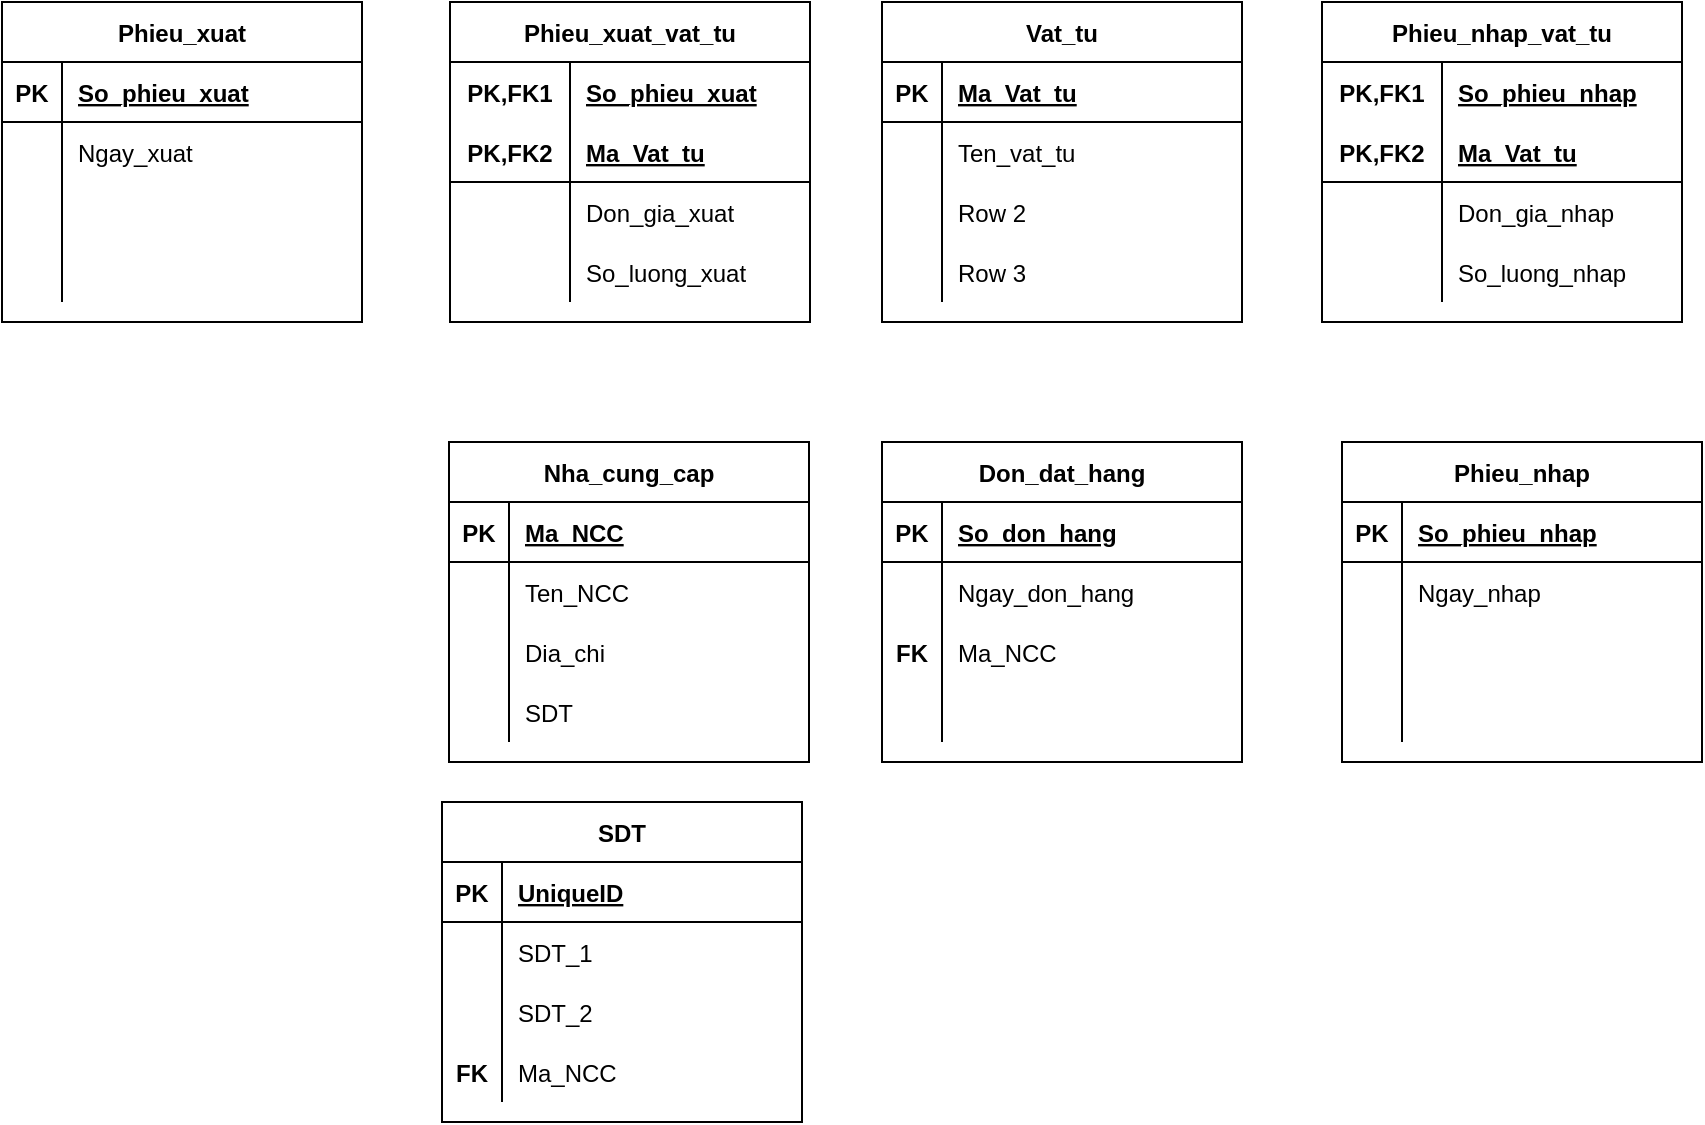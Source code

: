<mxfile version="16.1.2" type="device"><diagram id="RieNjvaO423he8flvC0_" name="Page-1"><mxGraphModel dx="1117" dy="576" grid="1" gridSize="10" guides="1" tooltips="1" connect="1" arrows="1" fold="1" page="1" pageScale="1" pageWidth="827" pageHeight="1169" math="0" shadow="0"><root><mxCell id="0"/><mxCell id="1" parent="0"/><mxCell id="wK7-yJkwItoTXbp2dzy_-4" value="Phieu_xuat" style="shape=table;startSize=30;container=1;collapsible=1;childLayout=tableLayout;fixedRows=1;rowLines=0;fontStyle=1;align=center;resizeLast=1;" vertex="1" parent="1"><mxGeometry x="10" y="30" width="180" height="160" as="geometry"/></mxCell><mxCell id="wK7-yJkwItoTXbp2dzy_-5" value="" style="shape=partialRectangle;collapsible=0;dropTarget=0;pointerEvents=0;fillColor=none;top=0;left=0;bottom=1;right=0;points=[[0,0.5],[1,0.5]];portConstraint=eastwest;" vertex="1" parent="wK7-yJkwItoTXbp2dzy_-4"><mxGeometry y="30" width="180" height="30" as="geometry"/></mxCell><mxCell id="wK7-yJkwItoTXbp2dzy_-6" value="PK" style="shape=partialRectangle;connectable=0;fillColor=none;top=0;left=0;bottom=0;right=0;fontStyle=1;overflow=hidden;" vertex="1" parent="wK7-yJkwItoTXbp2dzy_-5"><mxGeometry width="30" height="30" as="geometry"><mxRectangle width="30" height="30" as="alternateBounds"/></mxGeometry></mxCell><mxCell id="wK7-yJkwItoTXbp2dzy_-7" value="So_phieu_xuat" style="shape=partialRectangle;connectable=0;fillColor=none;top=0;left=0;bottom=0;right=0;align=left;spacingLeft=6;fontStyle=5;overflow=hidden;" vertex="1" parent="wK7-yJkwItoTXbp2dzy_-5"><mxGeometry x="30" width="150" height="30" as="geometry"><mxRectangle width="150" height="30" as="alternateBounds"/></mxGeometry></mxCell><mxCell id="wK7-yJkwItoTXbp2dzy_-8" value="" style="shape=partialRectangle;collapsible=0;dropTarget=0;pointerEvents=0;fillColor=none;top=0;left=0;bottom=0;right=0;points=[[0,0.5],[1,0.5]];portConstraint=eastwest;" vertex="1" parent="wK7-yJkwItoTXbp2dzy_-4"><mxGeometry y="60" width="180" height="30" as="geometry"/></mxCell><mxCell id="wK7-yJkwItoTXbp2dzy_-9" value="" style="shape=partialRectangle;connectable=0;fillColor=none;top=0;left=0;bottom=0;right=0;editable=1;overflow=hidden;" vertex="1" parent="wK7-yJkwItoTXbp2dzy_-8"><mxGeometry width="30" height="30" as="geometry"><mxRectangle width="30" height="30" as="alternateBounds"/></mxGeometry></mxCell><mxCell id="wK7-yJkwItoTXbp2dzy_-10" value="Ngay_xuat" style="shape=partialRectangle;connectable=0;fillColor=none;top=0;left=0;bottom=0;right=0;align=left;spacingLeft=6;overflow=hidden;" vertex="1" parent="wK7-yJkwItoTXbp2dzy_-8"><mxGeometry x="30" width="150" height="30" as="geometry"><mxRectangle width="150" height="30" as="alternateBounds"/></mxGeometry></mxCell><mxCell id="wK7-yJkwItoTXbp2dzy_-11" value="" style="shape=partialRectangle;collapsible=0;dropTarget=0;pointerEvents=0;fillColor=none;top=0;left=0;bottom=0;right=0;points=[[0,0.5],[1,0.5]];portConstraint=eastwest;" vertex="1" parent="wK7-yJkwItoTXbp2dzy_-4"><mxGeometry y="90" width="180" height="30" as="geometry"/></mxCell><mxCell id="wK7-yJkwItoTXbp2dzy_-12" value="" style="shape=partialRectangle;connectable=0;fillColor=none;top=0;left=0;bottom=0;right=0;editable=1;overflow=hidden;" vertex="1" parent="wK7-yJkwItoTXbp2dzy_-11"><mxGeometry width="30" height="30" as="geometry"><mxRectangle width="30" height="30" as="alternateBounds"/></mxGeometry></mxCell><mxCell id="wK7-yJkwItoTXbp2dzy_-13" value="" style="shape=partialRectangle;connectable=0;fillColor=none;top=0;left=0;bottom=0;right=0;align=left;spacingLeft=6;overflow=hidden;" vertex="1" parent="wK7-yJkwItoTXbp2dzy_-11"><mxGeometry x="30" width="150" height="30" as="geometry"><mxRectangle width="150" height="30" as="alternateBounds"/></mxGeometry></mxCell><mxCell id="wK7-yJkwItoTXbp2dzy_-14" value="" style="shape=partialRectangle;collapsible=0;dropTarget=0;pointerEvents=0;fillColor=none;top=0;left=0;bottom=0;right=0;points=[[0,0.5],[1,0.5]];portConstraint=eastwest;" vertex="1" parent="wK7-yJkwItoTXbp2dzy_-4"><mxGeometry y="120" width="180" height="30" as="geometry"/></mxCell><mxCell id="wK7-yJkwItoTXbp2dzy_-15" value="" style="shape=partialRectangle;connectable=0;fillColor=none;top=0;left=0;bottom=0;right=0;editable=1;overflow=hidden;" vertex="1" parent="wK7-yJkwItoTXbp2dzy_-14"><mxGeometry width="30" height="30" as="geometry"><mxRectangle width="30" height="30" as="alternateBounds"/></mxGeometry></mxCell><mxCell id="wK7-yJkwItoTXbp2dzy_-16" value="" style="shape=partialRectangle;connectable=0;fillColor=none;top=0;left=0;bottom=0;right=0;align=left;spacingLeft=6;overflow=hidden;" vertex="1" parent="wK7-yJkwItoTXbp2dzy_-14"><mxGeometry x="30" width="150" height="30" as="geometry"><mxRectangle width="150" height="30" as="alternateBounds"/></mxGeometry></mxCell><mxCell id="wK7-yJkwItoTXbp2dzy_-17" value="Vat_tu" style="shape=table;startSize=30;container=1;collapsible=1;childLayout=tableLayout;fixedRows=1;rowLines=0;fontStyle=1;align=center;resizeLast=1;" vertex="1" parent="1"><mxGeometry x="450" y="30" width="180" height="160" as="geometry"/></mxCell><mxCell id="wK7-yJkwItoTXbp2dzy_-18" value="" style="shape=partialRectangle;collapsible=0;dropTarget=0;pointerEvents=0;fillColor=none;top=0;left=0;bottom=1;right=0;points=[[0,0.5],[1,0.5]];portConstraint=eastwest;" vertex="1" parent="wK7-yJkwItoTXbp2dzy_-17"><mxGeometry y="30" width="180" height="30" as="geometry"/></mxCell><mxCell id="wK7-yJkwItoTXbp2dzy_-19" value="PK" style="shape=partialRectangle;connectable=0;fillColor=none;top=0;left=0;bottom=0;right=0;fontStyle=1;overflow=hidden;" vertex="1" parent="wK7-yJkwItoTXbp2dzy_-18"><mxGeometry width="30" height="30" as="geometry"><mxRectangle width="30" height="30" as="alternateBounds"/></mxGeometry></mxCell><mxCell id="wK7-yJkwItoTXbp2dzy_-20" value="Ma_Vat_tu" style="shape=partialRectangle;connectable=0;fillColor=none;top=0;left=0;bottom=0;right=0;align=left;spacingLeft=6;fontStyle=5;overflow=hidden;" vertex="1" parent="wK7-yJkwItoTXbp2dzy_-18"><mxGeometry x="30" width="150" height="30" as="geometry"><mxRectangle width="150" height="30" as="alternateBounds"/></mxGeometry></mxCell><mxCell id="wK7-yJkwItoTXbp2dzy_-21" value="" style="shape=partialRectangle;collapsible=0;dropTarget=0;pointerEvents=0;fillColor=none;top=0;left=0;bottom=0;right=0;points=[[0,0.5],[1,0.5]];portConstraint=eastwest;" vertex="1" parent="wK7-yJkwItoTXbp2dzy_-17"><mxGeometry y="60" width="180" height="30" as="geometry"/></mxCell><mxCell id="wK7-yJkwItoTXbp2dzy_-22" value="" style="shape=partialRectangle;connectable=0;fillColor=none;top=0;left=0;bottom=0;right=0;editable=1;overflow=hidden;" vertex="1" parent="wK7-yJkwItoTXbp2dzy_-21"><mxGeometry width="30" height="30" as="geometry"><mxRectangle width="30" height="30" as="alternateBounds"/></mxGeometry></mxCell><mxCell id="wK7-yJkwItoTXbp2dzy_-23" value="Ten_vat_tu" style="shape=partialRectangle;connectable=0;fillColor=none;top=0;left=0;bottom=0;right=0;align=left;spacingLeft=6;overflow=hidden;" vertex="1" parent="wK7-yJkwItoTXbp2dzy_-21"><mxGeometry x="30" width="150" height="30" as="geometry"><mxRectangle width="150" height="30" as="alternateBounds"/></mxGeometry></mxCell><mxCell id="wK7-yJkwItoTXbp2dzy_-24" value="" style="shape=partialRectangle;collapsible=0;dropTarget=0;pointerEvents=0;fillColor=none;top=0;left=0;bottom=0;right=0;points=[[0,0.5],[1,0.5]];portConstraint=eastwest;" vertex="1" parent="wK7-yJkwItoTXbp2dzy_-17"><mxGeometry y="90" width="180" height="30" as="geometry"/></mxCell><mxCell id="wK7-yJkwItoTXbp2dzy_-25" value="" style="shape=partialRectangle;connectable=0;fillColor=none;top=0;left=0;bottom=0;right=0;editable=1;overflow=hidden;" vertex="1" parent="wK7-yJkwItoTXbp2dzy_-24"><mxGeometry width="30" height="30" as="geometry"><mxRectangle width="30" height="30" as="alternateBounds"/></mxGeometry></mxCell><mxCell id="wK7-yJkwItoTXbp2dzy_-26" value="Row 2" style="shape=partialRectangle;connectable=0;fillColor=none;top=0;left=0;bottom=0;right=0;align=left;spacingLeft=6;overflow=hidden;" vertex="1" parent="wK7-yJkwItoTXbp2dzy_-24"><mxGeometry x="30" width="150" height="30" as="geometry"><mxRectangle width="150" height="30" as="alternateBounds"/></mxGeometry></mxCell><mxCell id="wK7-yJkwItoTXbp2dzy_-27" value="" style="shape=partialRectangle;collapsible=0;dropTarget=0;pointerEvents=0;fillColor=none;top=0;left=0;bottom=0;right=0;points=[[0,0.5],[1,0.5]];portConstraint=eastwest;" vertex="1" parent="wK7-yJkwItoTXbp2dzy_-17"><mxGeometry y="120" width="180" height="30" as="geometry"/></mxCell><mxCell id="wK7-yJkwItoTXbp2dzy_-28" value="" style="shape=partialRectangle;connectable=0;fillColor=none;top=0;left=0;bottom=0;right=0;editable=1;overflow=hidden;" vertex="1" parent="wK7-yJkwItoTXbp2dzy_-27"><mxGeometry width="30" height="30" as="geometry"><mxRectangle width="30" height="30" as="alternateBounds"/></mxGeometry></mxCell><mxCell id="wK7-yJkwItoTXbp2dzy_-29" value="Row 3" style="shape=partialRectangle;connectable=0;fillColor=none;top=0;left=0;bottom=0;right=0;align=left;spacingLeft=6;overflow=hidden;" vertex="1" parent="wK7-yJkwItoTXbp2dzy_-27"><mxGeometry x="30" width="150" height="30" as="geometry"><mxRectangle width="150" height="30" as="alternateBounds"/></mxGeometry></mxCell><mxCell id="wK7-yJkwItoTXbp2dzy_-30" value="Phieu_nhap" style="shape=table;startSize=30;container=1;collapsible=1;childLayout=tableLayout;fixedRows=1;rowLines=0;fontStyle=1;align=center;resizeLast=1;" vertex="1" parent="1"><mxGeometry x="680" y="250" width="180" height="160" as="geometry"/></mxCell><mxCell id="wK7-yJkwItoTXbp2dzy_-31" value="" style="shape=partialRectangle;collapsible=0;dropTarget=0;pointerEvents=0;fillColor=none;top=0;left=0;bottom=1;right=0;points=[[0,0.5],[1,0.5]];portConstraint=eastwest;" vertex="1" parent="wK7-yJkwItoTXbp2dzy_-30"><mxGeometry y="30" width="180" height="30" as="geometry"/></mxCell><mxCell id="wK7-yJkwItoTXbp2dzy_-32" value="PK" style="shape=partialRectangle;connectable=0;fillColor=none;top=0;left=0;bottom=0;right=0;fontStyle=1;overflow=hidden;" vertex="1" parent="wK7-yJkwItoTXbp2dzy_-31"><mxGeometry width="30" height="30" as="geometry"><mxRectangle width="30" height="30" as="alternateBounds"/></mxGeometry></mxCell><mxCell id="wK7-yJkwItoTXbp2dzy_-33" value="So_phieu_nhap" style="shape=partialRectangle;connectable=0;fillColor=none;top=0;left=0;bottom=0;right=0;align=left;spacingLeft=6;fontStyle=5;overflow=hidden;" vertex="1" parent="wK7-yJkwItoTXbp2dzy_-31"><mxGeometry x="30" width="150" height="30" as="geometry"><mxRectangle width="150" height="30" as="alternateBounds"/></mxGeometry></mxCell><mxCell id="wK7-yJkwItoTXbp2dzy_-34" value="" style="shape=partialRectangle;collapsible=0;dropTarget=0;pointerEvents=0;fillColor=none;top=0;left=0;bottom=0;right=0;points=[[0,0.5],[1,0.5]];portConstraint=eastwest;" vertex="1" parent="wK7-yJkwItoTXbp2dzy_-30"><mxGeometry y="60" width="180" height="30" as="geometry"/></mxCell><mxCell id="wK7-yJkwItoTXbp2dzy_-35" value="" style="shape=partialRectangle;connectable=0;fillColor=none;top=0;left=0;bottom=0;right=0;editable=1;overflow=hidden;" vertex="1" parent="wK7-yJkwItoTXbp2dzy_-34"><mxGeometry width="30" height="30" as="geometry"><mxRectangle width="30" height="30" as="alternateBounds"/></mxGeometry></mxCell><mxCell id="wK7-yJkwItoTXbp2dzy_-36" value="Ngay_nhap" style="shape=partialRectangle;connectable=0;fillColor=none;top=0;left=0;bottom=0;right=0;align=left;spacingLeft=6;overflow=hidden;" vertex="1" parent="wK7-yJkwItoTXbp2dzy_-34"><mxGeometry x="30" width="150" height="30" as="geometry"><mxRectangle width="150" height="30" as="alternateBounds"/></mxGeometry></mxCell><mxCell id="wK7-yJkwItoTXbp2dzy_-37" value="" style="shape=partialRectangle;collapsible=0;dropTarget=0;pointerEvents=0;fillColor=none;top=0;left=0;bottom=0;right=0;points=[[0,0.5],[1,0.5]];portConstraint=eastwest;" vertex="1" parent="wK7-yJkwItoTXbp2dzy_-30"><mxGeometry y="90" width="180" height="30" as="geometry"/></mxCell><mxCell id="wK7-yJkwItoTXbp2dzy_-38" value="" style="shape=partialRectangle;connectable=0;fillColor=none;top=0;left=0;bottom=0;right=0;editable=1;overflow=hidden;" vertex="1" parent="wK7-yJkwItoTXbp2dzy_-37"><mxGeometry width="30" height="30" as="geometry"><mxRectangle width="30" height="30" as="alternateBounds"/></mxGeometry></mxCell><mxCell id="wK7-yJkwItoTXbp2dzy_-39" value="" style="shape=partialRectangle;connectable=0;fillColor=none;top=0;left=0;bottom=0;right=0;align=left;spacingLeft=6;overflow=hidden;" vertex="1" parent="wK7-yJkwItoTXbp2dzy_-37"><mxGeometry x="30" width="150" height="30" as="geometry"><mxRectangle width="150" height="30" as="alternateBounds"/></mxGeometry></mxCell><mxCell id="wK7-yJkwItoTXbp2dzy_-40" value="" style="shape=partialRectangle;collapsible=0;dropTarget=0;pointerEvents=0;fillColor=none;top=0;left=0;bottom=0;right=0;points=[[0,0.5],[1,0.5]];portConstraint=eastwest;" vertex="1" parent="wK7-yJkwItoTXbp2dzy_-30"><mxGeometry y="120" width="180" height="30" as="geometry"/></mxCell><mxCell id="wK7-yJkwItoTXbp2dzy_-41" value="" style="shape=partialRectangle;connectable=0;fillColor=none;top=0;left=0;bottom=0;right=0;editable=1;overflow=hidden;" vertex="1" parent="wK7-yJkwItoTXbp2dzy_-40"><mxGeometry width="30" height="30" as="geometry"><mxRectangle width="30" height="30" as="alternateBounds"/></mxGeometry></mxCell><mxCell id="wK7-yJkwItoTXbp2dzy_-42" value="" style="shape=partialRectangle;connectable=0;fillColor=none;top=0;left=0;bottom=0;right=0;align=left;spacingLeft=6;overflow=hidden;" vertex="1" parent="wK7-yJkwItoTXbp2dzy_-40"><mxGeometry x="30" width="150" height="30" as="geometry"><mxRectangle width="150" height="30" as="alternateBounds"/></mxGeometry></mxCell><mxCell id="wK7-yJkwItoTXbp2dzy_-43" value="Don_dat_hang" style="shape=table;startSize=30;container=1;collapsible=1;childLayout=tableLayout;fixedRows=1;rowLines=0;fontStyle=1;align=center;resizeLast=1;" vertex="1" parent="1"><mxGeometry x="450" y="250" width="180" height="160" as="geometry"/></mxCell><mxCell id="wK7-yJkwItoTXbp2dzy_-44" value="" style="shape=partialRectangle;collapsible=0;dropTarget=0;pointerEvents=0;fillColor=none;top=0;left=0;bottom=1;right=0;points=[[0,0.5],[1,0.5]];portConstraint=eastwest;" vertex="1" parent="wK7-yJkwItoTXbp2dzy_-43"><mxGeometry y="30" width="180" height="30" as="geometry"/></mxCell><mxCell id="wK7-yJkwItoTXbp2dzy_-45" value="PK" style="shape=partialRectangle;connectable=0;fillColor=none;top=0;left=0;bottom=0;right=0;fontStyle=1;overflow=hidden;" vertex="1" parent="wK7-yJkwItoTXbp2dzy_-44"><mxGeometry width="30" height="30" as="geometry"><mxRectangle width="30" height="30" as="alternateBounds"/></mxGeometry></mxCell><mxCell id="wK7-yJkwItoTXbp2dzy_-46" value="So_don_hang" style="shape=partialRectangle;connectable=0;fillColor=none;top=0;left=0;bottom=0;right=0;align=left;spacingLeft=6;fontStyle=5;overflow=hidden;" vertex="1" parent="wK7-yJkwItoTXbp2dzy_-44"><mxGeometry x="30" width="150" height="30" as="geometry"><mxRectangle width="150" height="30" as="alternateBounds"/></mxGeometry></mxCell><mxCell id="wK7-yJkwItoTXbp2dzy_-47" value="" style="shape=partialRectangle;collapsible=0;dropTarget=0;pointerEvents=0;fillColor=none;top=0;left=0;bottom=0;right=0;points=[[0,0.5],[1,0.5]];portConstraint=eastwest;" vertex="1" parent="wK7-yJkwItoTXbp2dzy_-43"><mxGeometry y="60" width="180" height="30" as="geometry"/></mxCell><mxCell id="wK7-yJkwItoTXbp2dzy_-48" value="" style="shape=partialRectangle;connectable=0;fillColor=none;top=0;left=0;bottom=0;right=0;editable=1;overflow=hidden;" vertex="1" parent="wK7-yJkwItoTXbp2dzy_-47"><mxGeometry width="30" height="30" as="geometry"><mxRectangle width="30" height="30" as="alternateBounds"/></mxGeometry></mxCell><mxCell id="wK7-yJkwItoTXbp2dzy_-49" value="Ngay_don_hang" style="shape=partialRectangle;connectable=0;fillColor=none;top=0;left=0;bottom=0;right=0;align=left;spacingLeft=6;overflow=hidden;" vertex="1" parent="wK7-yJkwItoTXbp2dzy_-47"><mxGeometry x="30" width="150" height="30" as="geometry"><mxRectangle width="150" height="30" as="alternateBounds"/></mxGeometry></mxCell><mxCell id="wK7-yJkwItoTXbp2dzy_-50" value="" style="shape=partialRectangle;collapsible=0;dropTarget=0;pointerEvents=0;fillColor=none;top=0;left=0;bottom=0;right=0;points=[[0,0.5],[1,0.5]];portConstraint=eastwest;" vertex="1" parent="wK7-yJkwItoTXbp2dzy_-43"><mxGeometry y="90" width="180" height="30" as="geometry"/></mxCell><mxCell id="wK7-yJkwItoTXbp2dzy_-51" value="" style="shape=partialRectangle;connectable=0;fillColor=none;top=0;left=0;bottom=0;right=0;editable=1;overflow=hidden;" vertex="1" parent="wK7-yJkwItoTXbp2dzy_-50"><mxGeometry width="30" height="30" as="geometry"><mxRectangle width="30" height="30" as="alternateBounds"/></mxGeometry></mxCell><mxCell id="wK7-yJkwItoTXbp2dzy_-52" value="Ma_NCC" style="shape=partialRectangle;connectable=0;fillColor=none;top=0;left=0;bottom=0;right=0;align=left;spacingLeft=6;overflow=hidden;" vertex="1" parent="wK7-yJkwItoTXbp2dzy_-50"><mxGeometry x="30" width="150" height="30" as="geometry"><mxRectangle width="150" height="30" as="alternateBounds"/></mxGeometry></mxCell><mxCell id="wK7-yJkwItoTXbp2dzy_-53" value="" style="shape=partialRectangle;collapsible=0;dropTarget=0;pointerEvents=0;fillColor=none;top=0;left=0;bottom=0;right=0;points=[[0,0.5],[1,0.5]];portConstraint=eastwest;" vertex="1" parent="wK7-yJkwItoTXbp2dzy_-43"><mxGeometry y="120" width="180" height="30" as="geometry"/></mxCell><mxCell id="wK7-yJkwItoTXbp2dzy_-54" value="" style="shape=partialRectangle;connectable=0;fillColor=none;top=0;left=0;bottom=0;right=0;editable=1;overflow=hidden;" vertex="1" parent="wK7-yJkwItoTXbp2dzy_-53"><mxGeometry width="30" height="30" as="geometry"><mxRectangle width="30" height="30" as="alternateBounds"/></mxGeometry></mxCell><mxCell id="wK7-yJkwItoTXbp2dzy_-55" value="" style="shape=partialRectangle;connectable=0;fillColor=none;top=0;left=0;bottom=0;right=0;align=left;spacingLeft=6;overflow=hidden;" vertex="1" parent="wK7-yJkwItoTXbp2dzy_-53"><mxGeometry x="30" width="150" height="30" as="geometry"><mxRectangle width="150" height="30" as="alternateBounds"/></mxGeometry></mxCell><mxCell id="wK7-yJkwItoTXbp2dzy_-57" value="Nha_cung_cap" style="shape=table;startSize=30;container=1;collapsible=1;childLayout=tableLayout;fixedRows=1;rowLines=0;fontStyle=1;align=center;resizeLast=1;" vertex="1" parent="1"><mxGeometry x="233.5" y="250" width="180" height="160" as="geometry"/></mxCell><mxCell id="wK7-yJkwItoTXbp2dzy_-58" value="" style="shape=partialRectangle;collapsible=0;dropTarget=0;pointerEvents=0;fillColor=none;top=0;left=0;bottom=1;right=0;points=[[0,0.5],[1,0.5]];portConstraint=eastwest;" vertex="1" parent="wK7-yJkwItoTXbp2dzy_-57"><mxGeometry y="30" width="180" height="30" as="geometry"/></mxCell><mxCell id="wK7-yJkwItoTXbp2dzy_-59" value="PK" style="shape=partialRectangle;connectable=0;fillColor=none;top=0;left=0;bottom=0;right=0;fontStyle=1;overflow=hidden;" vertex="1" parent="wK7-yJkwItoTXbp2dzy_-58"><mxGeometry width="30" height="30" as="geometry"><mxRectangle width="30" height="30" as="alternateBounds"/></mxGeometry></mxCell><mxCell id="wK7-yJkwItoTXbp2dzy_-60" value="Ma_NCC" style="shape=partialRectangle;connectable=0;fillColor=none;top=0;left=0;bottom=0;right=0;align=left;spacingLeft=6;fontStyle=5;overflow=hidden;" vertex="1" parent="wK7-yJkwItoTXbp2dzy_-58"><mxGeometry x="30" width="150" height="30" as="geometry"><mxRectangle width="150" height="30" as="alternateBounds"/></mxGeometry></mxCell><mxCell id="wK7-yJkwItoTXbp2dzy_-61" value="" style="shape=partialRectangle;collapsible=0;dropTarget=0;pointerEvents=0;fillColor=none;top=0;left=0;bottom=0;right=0;points=[[0,0.5],[1,0.5]];portConstraint=eastwest;" vertex="1" parent="wK7-yJkwItoTXbp2dzy_-57"><mxGeometry y="60" width="180" height="30" as="geometry"/></mxCell><mxCell id="wK7-yJkwItoTXbp2dzy_-62" value="" style="shape=partialRectangle;connectable=0;fillColor=none;top=0;left=0;bottom=0;right=0;editable=1;overflow=hidden;" vertex="1" parent="wK7-yJkwItoTXbp2dzy_-61"><mxGeometry width="30" height="30" as="geometry"><mxRectangle width="30" height="30" as="alternateBounds"/></mxGeometry></mxCell><mxCell id="wK7-yJkwItoTXbp2dzy_-63" value="Ten_NCC" style="shape=partialRectangle;connectable=0;fillColor=none;top=0;left=0;bottom=0;right=0;align=left;spacingLeft=6;overflow=hidden;" vertex="1" parent="wK7-yJkwItoTXbp2dzy_-61"><mxGeometry x="30" width="150" height="30" as="geometry"><mxRectangle width="150" height="30" as="alternateBounds"/></mxGeometry></mxCell><mxCell id="wK7-yJkwItoTXbp2dzy_-64" value="" style="shape=partialRectangle;collapsible=0;dropTarget=0;pointerEvents=0;fillColor=none;top=0;left=0;bottom=0;right=0;points=[[0,0.5],[1,0.5]];portConstraint=eastwest;" vertex="1" parent="wK7-yJkwItoTXbp2dzy_-57"><mxGeometry y="90" width="180" height="30" as="geometry"/></mxCell><mxCell id="wK7-yJkwItoTXbp2dzy_-65" value="" style="shape=partialRectangle;connectable=0;fillColor=none;top=0;left=0;bottom=0;right=0;editable=1;overflow=hidden;" vertex="1" parent="wK7-yJkwItoTXbp2dzy_-64"><mxGeometry width="30" height="30" as="geometry"><mxRectangle width="30" height="30" as="alternateBounds"/></mxGeometry></mxCell><mxCell id="wK7-yJkwItoTXbp2dzy_-66" value="Dia_chi" style="shape=partialRectangle;connectable=0;fillColor=none;top=0;left=0;bottom=0;right=0;align=left;spacingLeft=6;overflow=hidden;" vertex="1" parent="wK7-yJkwItoTXbp2dzy_-64"><mxGeometry x="30" width="150" height="30" as="geometry"><mxRectangle width="150" height="30" as="alternateBounds"/></mxGeometry></mxCell><mxCell id="wK7-yJkwItoTXbp2dzy_-67" value="" style="shape=partialRectangle;collapsible=0;dropTarget=0;pointerEvents=0;fillColor=none;top=0;left=0;bottom=0;right=0;points=[[0,0.5],[1,0.5]];portConstraint=eastwest;" vertex="1" parent="wK7-yJkwItoTXbp2dzy_-57"><mxGeometry y="120" width="180" height="30" as="geometry"/></mxCell><mxCell id="wK7-yJkwItoTXbp2dzy_-68" value="" style="shape=partialRectangle;connectable=0;fillColor=none;top=0;left=0;bottom=0;right=0;editable=1;overflow=hidden;" vertex="1" parent="wK7-yJkwItoTXbp2dzy_-67"><mxGeometry width="30" height="30" as="geometry"><mxRectangle width="30" height="30" as="alternateBounds"/></mxGeometry></mxCell><mxCell id="wK7-yJkwItoTXbp2dzy_-69" value="SDT" style="shape=partialRectangle;connectable=0;fillColor=none;top=0;left=0;bottom=0;right=0;align=left;spacingLeft=6;overflow=hidden;" vertex="1" parent="wK7-yJkwItoTXbp2dzy_-67"><mxGeometry x="30" width="150" height="30" as="geometry"><mxRectangle width="150" height="30" as="alternateBounds"/></mxGeometry></mxCell><mxCell id="wK7-yJkwItoTXbp2dzy_-70" value="Phieu_xuat_vat_tu" style="shape=table;startSize=30;container=1;collapsible=1;childLayout=tableLayout;fixedRows=1;rowLines=0;fontStyle=1;align=center;resizeLast=1;" vertex="1" parent="1"><mxGeometry x="234" y="30" width="180" height="160" as="geometry"/></mxCell><mxCell id="wK7-yJkwItoTXbp2dzy_-71" value="" style="shape=partialRectangle;collapsible=0;dropTarget=0;pointerEvents=0;fillColor=none;top=0;left=0;bottom=0;right=0;points=[[0,0.5],[1,0.5]];portConstraint=eastwest;" vertex="1" parent="wK7-yJkwItoTXbp2dzy_-70"><mxGeometry y="30" width="180" height="30" as="geometry"/></mxCell><mxCell id="wK7-yJkwItoTXbp2dzy_-72" value="PK,FK1" style="shape=partialRectangle;connectable=0;fillColor=none;top=0;left=0;bottom=0;right=0;fontStyle=1;overflow=hidden;" vertex="1" parent="wK7-yJkwItoTXbp2dzy_-71"><mxGeometry width="60" height="30" as="geometry"><mxRectangle width="60" height="30" as="alternateBounds"/></mxGeometry></mxCell><mxCell id="wK7-yJkwItoTXbp2dzy_-73" value="So_phieu_xuat" style="shape=partialRectangle;connectable=0;fillColor=none;top=0;left=0;bottom=0;right=0;align=left;spacingLeft=6;fontStyle=5;overflow=hidden;" vertex="1" parent="wK7-yJkwItoTXbp2dzy_-71"><mxGeometry x="60" width="120" height="30" as="geometry"><mxRectangle width="120" height="30" as="alternateBounds"/></mxGeometry></mxCell><mxCell id="wK7-yJkwItoTXbp2dzy_-74" value="" style="shape=partialRectangle;collapsible=0;dropTarget=0;pointerEvents=0;fillColor=none;top=0;left=0;bottom=1;right=0;points=[[0,0.5],[1,0.5]];portConstraint=eastwest;" vertex="1" parent="wK7-yJkwItoTXbp2dzy_-70"><mxGeometry y="60" width="180" height="30" as="geometry"/></mxCell><mxCell id="wK7-yJkwItoTXbp2dzy_-75" value="PK,FK2" style="shape=partialRectangle;connectable=0;fillColor=none;top=0;left=0;bottom=0;right=0;fontStyle=1;overflow=hidden;" vertex="1" parent="wK7-yJkwItoTXbp2dzy_-74"><mxGeometry width="60" height="30" as="geometry"><mxRectangle width="60" height="30" as="alternateBounds"/></mxGeometry></mxCell><mxCell id="wK7-yJkwItoTXbp2dzy_-76" value="Ma_Vat_tu" style="shape=partialRectangle;connectable=0;fillColor=none;top=0;left=0;bottom=0;right=0;align=left;spacingLeft=6;fontStyle=5;overflow=hidden;" vertex="1" parent="wK7-yJkwItoTXbp2dzy_-74"><mxGeometry x="60" width="120" height="30" as="geometry"><mxRectangle width="120" height="30" as="alternateBounds"/></mxGeometry></mxCell><mxCell id="wK7-yJkwItoTXbp2dzy_-77" value="" style="shape=partialRectangle;collapsible=0;dropTarget=0;pointerEvents=0;fillColor=none;top=0;left=0;bottom=0;right=0;points=[[0,0.5],[1,0.5]];portConstraint=eastwest;" vertex="1" parent="wK7-yJkwItoTXbp2dzy_-70"><mxGeometry y="90" width="180" height="30" as="geometry"/></mxCell><mxCell id="wK7-yJkwItoTXbp2dzy_-78" value="" style="shape=partialRectangle;connectable=0;fillColor=none;top=0;left=0;bottom=0;right=0;editable=1;overflow=hidden;" vertex="1" parent="wK7-yJkwItoTXbp2dzy_-77"><mxGeometry width="60" height="30" as="geometry"><mxRectangle width="60" height="30" as="alternateBounds"/></mxGeometry></mxCell><mxCell id="wK7-yJkwItoTXbp2dzy_-79" value="Don_gia_xuat" style="shape=partialRectangle;connectable=0;fillColor=none;top=0;left=0;bottom=0;right=0;align=left;spacingLeft=6;overflow=hidden;" vertex="1" parent="wK7-yJkwItoTXbp2dzy_-77"><mxGeometry x="60" width="120" height="30" as="geometry"><mxRectangle width="120" height="30" as="alternateBounds"/></mxGeometry></mxCell><mxCell id="wK7-yJkwItoTXbp2dzy_-80" value="" style="shape=partialRectangle;collapsible=0;dropTarget=0;pointerEvents=0;fillColor=none;top=0;left=0;bottom=0;right=0;points=[[0,0.5],[1,0.5]];portConstraint=eastwest;" vertex="1" parent="wK7-yJkwItoTXbp2dzy_-70"><mxGeometry y="120" width="180" height="30" as="geometry"/></mxCell><mxCell id="wK7-yJkwItoTXbp2dzy_-81" value="" style="shape=partialRectangle;connectable=0;fillColor=none;top=0;left=0;bottom=0;right=0;editable=1;overflow=hidden;" vertex="1" parent="wK7-yJkwItoTXbp2dzy_-80"><mxGeometry width="60" height="30" as="geometry"><mxRectangle width="60" height="30" as="alternateBounds"/></mxGeometry></mxCell><mxCell id="wK7-yJkwItoTXbp2dzy_-82" value="So_luong_xuat" style="shape=partialRectangle;connectable=0;fillColor=none;top=0;left=0;bottom=0;right=0;align=left;spacingLeft=6;overflow=hidden;" vertex="1" parent="wK7-yJkwItoTXbp2dzy_-80"><mxGeometry x="60" width="120" height="30" as="geometry"><mxRectangle width="120" height="30" as="alternateBounds"/></mxGeometry></mxCell><mxCell id="wK7-yJkwItoTXbp2dzy_-84" value="Phieu_nhap_vat_tu" style="shape=table;startSize=30;container=1;collapsible=1;childLayout=tableLayout;fixedRows=1;rowLines=0;fontStyle=1;align=center;resizeLast=1;" vertex="1" parent="1"><mxGeometry x="670" y="30" width="180" height="160" as="geometry"/></mxCell><mxCell id="wK7-yJkwItoTXbp2dzy_-85" value="" style="shape=partialRectangle;collapsible=0;dropTarget=0;pointerEvents=0;fillColor=none;top=0;left=0;bottom=0;right=0;points=[[0,0.5],[1,0.5]];portConstraint=eastwest;" vertex="1" parent="wK7-yJkwItoTXbp2dzy_-84"><mxGeometry y="30" width="180" height="30" as="geometry"/></mxCell><mxCell id="wK7-yJkwItoTXbp2dzy_-86" value="PK,FK1" style="shape=partialRectangle;connectable=0;fillColor=none;top=0;left=0;bottom=0;right=0;fontStyle=1;overflow=hidden;" vertex="1" parent="wK7-yJkwItoTXbp2dzy_-85"><mxGeometry width="60" height="30" as="geometry"><mxRectangle width="60" height="30" as="alternateBounds"/></mxGeometry></mxCell><mxCell id="wK7-yJkwItoTXbp2dzy_-87" value="So_phieu_nhap" style="shape=partialRectangle;connectable=0;fillColor=none;top=0;left=0;bottom=0;right=0;align=left;spacingLeft=6;fontStyle=5;overflow=hidden;" vertex="1" parent="wK7-yJkwItoTXbp2dzy_-85"><mxGeometry x="60" width="120" height="30" as="geometry"><mxRectangle width="120" height="30" as="alternateBounds"/></mxGeometry></mxCell><mxCell id="wK7-yJkwItoTXbp2dzy_-88" value="" style="shape=partialRectangle;collapsible=0;dropTarget=0;pointerEvents=0;fillColor=none;top=0;left=0;bottom=1;right=0;points=[[0,0.5],[1,0.5]];portConstraint=eastwest;" vertex="1" parent="wK7-yJkwItoTXbp2dzy_-84"><mxGeometry y="60" width="180" height="30" as="geometry"/></mxCell><mxCell id="wK7-yJkwItoTXbp2dzy_-89" value="PK,FK2" style="shape=partialRectangle;connectable=0;fillColor=none;top=0;left=0;bottom=0;right=0;fontStyle=1;overflow=hidden;" vertex="1" parent="wK7-yJkwItoTXbp2dzy_-88"><mxGeometry width="60" height="30" as="geometry"><mxRectangle width="60" height="30" as="alternateBounds"/></mxGeometry></mxCell><mxCell id="wK7-yJkwItoTXbp2dzy_-90" value="Ma_Vat_tu" style="shape=partialRectangle;connectable=0;fillColor=none;top=0;left=0;bottom=0;right=0;align=left;spacingLeft=6;fontStyle=5;overflow=hidden;" vertex="1" parent="wK7-yJkwItoTXbp2dzy_-88"><mxGeometry x="60" width="120" height="30" as="geometry"><mxRectangle width="120" height="30" as="alternateBounds"/></mxGeometry></mxCell><mxCell id="wK7-yJkwItoTXbp2dzy_-91" value="" style="shape=partialRectangle;collapsible=0;dropTarget=0;pointerEvents=0;fillColor=none;top=0;left=0;bottom=0;right=0;points=[[0,0.5],[1,0.5]];portConstraint=eastwest;" vertex="1" parent="wK7-yJkwItoTXbp2dzy_-84"><mxGeometry y="90" width="180" height="30" as="geometry"/></mxCell><mxCell id="wK7-yJkwItoTXbp2dzy_-92" value="" style="shape=partialRectangle;connectable=0;fillColor=none;top=0;left=0;bottom=0;right=0;editable=1;overflow=hidden;" vertex="1" parent="wK7-yJkwItoTXbp2dzy_-91"><mxGeometry width="60" height="30" as="geometry"><mxRectangle width="60" height="30" as="alternateBounds"/></mxGeometry></mxCell><mxCell id="wK7-yJkwItoTXbp2dzy_-93" value="Don_gia_nhap" style="shape=partialRectangle;connectable=0;fillColor=none;top=0;left=0;bottom=0;right=0;align=left;spacingLeft=6;overflow=hidden;" vertex="1" parent="wK7-yJkwItoTXbp2dzy_-91"><mxGeometry x="60" width="120" height="30" as="geometry"><mxRectangle width="120" height="30" as="alternateBounds"/></mxGeometry></mxCell><mxCell id="wK7-yJkwItoTXbp2dzy_-94" value="" style="shape=partialRectangle;collapsible=0;dropTarget=0;pointerEvents=0;fillColor=none;top=0;left=0;bottom=0;right=0;points=[[0,0.5],[1,0.5]];portConstraint=eastwest;" vertex="1" parent="wK7-yJkwItoTXbp2dzy_-84"><mxGeometry y="120" width="180" height="30" as="geometry"/></mxCell><mxCell id="wK7-yJkwItoTXbp2dzy_-95" value="" style="shape=partialRectangle;connectable=0;fillColor=none;top=0;left=0;bottom=0;right=0;editable=1;overflow=hidden;" vertex="1" parent="wK7-yJkwItoTXbp2dzy_-94"><mxGeometry width="60" height="30" as="geometry"><mxRectangle width="60" height="30" as="alternateBounds"/></mxGeometry></mxCell><mxCell id="wK7-yJkwItoTXbp2dzy_-96" value="So_luong_nhap" style="shape=partialRectangle;connectable=0;fillColor=none;top=0;left=0;bottom=0;right=0;align=left;spacingLeft=6;overflow=hidden;" vertex="1" parent="wK7-yJkwItoTXbp2dzy_-94"><mxGeometry x="60" width="120" height="30" as="geometry"><mxRectangle width="120" height="30" as="alternateBounds"/></mxGeometry></mxCell><mxCell id="wK7-yJkwItoTXbp2dzy_-97" value="SDT" style="shape=table;startSize=30;container=1;collapsible=1;childLayout=tableLayout;fixedRows=1;rowLines=0;fontStyle=1;align=center;resizeLast=1;" vertex="1" parent="1"><mxGeometry x="230" y="430" width="180" height="160" as="geometry"/></mxCell><mxCell id="wK7-yJkwItoTXbp2dzy_-98" value="" style="shape=partialRectangle;collapsible=0;dropTarget=0;pointerEvents=0;fillColor=none;top=0;left=0;bottom=1;right=0;points=[[0,0.5],[1,0.5]];portConstraint=eastwest;" vertex="1" parent="wK7-yJkwItoTXbp2dzy_-97"><mxGeometry y="30" width="180" height="30" as="geometry"/></mxCell><mxCell id="wK7-yJkwItoTXbp2dzy_-99" value="PK" style="shape=partialRectangle;connectable=0;fillColor=none;top=0;left=0;bottom=0;right=0;fontStyle=1;overflow=hidden;" vertex="1" parent="wK7-yJkwItoTXbp2dzy_-98"><mxGeometry width="30" height="30" as="geometry"><mxRectangle width="30" height="30" as="alternateBounds"/></mxGeometry></mxCell><mxCell id="wK7-yJkwItoTXbp2dzy_-100" value="UniqueID" style="shape=partialRectangle;connectable=0;fillColor=none;top=0;left=0;bottom=0;right=0;align=left;spacingLeft=6;fontStyle=5;overflow=hidden;" vertex="1" parent="wK7-yJkwItoTXbp2dzy_-98"><mxGeometry x="30" width="150" height="30" as="geometry"><mxRectangle width="150" height="30" as="alternateBounds"/></mxGeometry></mxCell><mxCell id="wK7-yJkwItoTXbp2dzy_-101" value="" style="shape=partialRectangle;collapsible=0;dropTarget=0;pointerEvents=0;fillColor=none;top=0;left=0;bottom=0;right=0;points=[[0,0.5],[1,0.5]];portConstraint=eastwest;" vertex="1" parent="wK7-yJkwItoTXbp2dzy_-97"><mxGeometry y="60" width="180" height="30" as="geometry"/></mxCell><mxCell id="wK7-yJkwItoTXbp2dzy_-102" value="" style="shape=partialRectangle;connectable=0;fillColor=none;top=0;left=0;bottom=0;right=0;editable=1;overflow=hidden;" vertex="1" parent="wK7-yJkwItoTXbp2dzy_-101"><mxGeometry width="30" height="30" as="geometry"><mxRectangle width="30" height="30" as="alternateBounds"/></mxGeometry></mxCell><mxCell id="wK7-yJkwItoTXbp2dzy_-103" value="SDT_1" style="shape=partialRectangle;connectable=0;fillColor=none;top=0;left=0;bottom=0;right=0;align=left;spacingLeft=6;overflow=hidden;" vertex="1" parent="wK7-yJkwItoTXbp2dzy_-101"><mxGeometry x="30" width="150" height="30" as="geometry"><mxRectangle width="150" height="30" as="alternateBounds"/></mxGeometry></mxCell><mxCell id="wK7-yJkwItoTXbp2dzy_-104" value="" style="shape=partialRectangle;collapsible=0;dropTarget=0;pointerEvents=0;fillColor=none;top=0;left=0;bottom=0;right=0;points=[[0,0.5],[1,0.5]];portConstraint=eastwest;" vertex="1" parent="wK7-yJkwItoTXbp2dzy_-97"><mxGeometry y="90" width="180" height="30" as="geometry"/></mxCell><mxCell id="wK7-yJkwItoTXbp2dzy_-105" value="" style="shape=partialRectangle;connectable=0;fillColor=none;top=0;left=0;bottom=0;right=0;editable=1;overflow=hidden;" vertex="1" parent="wK7-yJkwItoTXbp2dzy_-104"><mxGeometry width="30" height="30" as="geometry"><mxRectangle width="30" height="30" as="alternateBounds"/></mxGeometry></mxCell><mxCell id="wK7-yJkwItoTXbp2dzy_-106" value="SDT_2" style="shape=partialRectangle;connectable=0;fillColor=none;top=0;left=0;bottom=0;right=0;align=left;spacingLeft=6;overflow=hidden;" vertex="1" parent="wK7-yJkwItoTXbp2dzy_-104"><mxGeometry x="30" width="150" height="30" as="geometry"><mxRectangle width="150" height="30" as="alternateBounds"/></mxGeometry></mxCell><mxCell id="wK7-yJkwItoTXbp2dzy_-107" value="" style="shape=partialRectangle;collapsible=0;dropTarget=0;pointerEvents=0;fillColor=none;top=0;left=0;bottom=0;right=0;points=[[0,0.5],[1,0.5]];portConstraint=eastwest;" vertex="1" parent="wK7-yJkwItoTXbp2dzy_-97"><mxGeometry y="120" width="180" height="30" as="geometry"/></mxCell><mxCell id="wK7-yJkwItoTXbp2dzy_-108" value="" style="shape=partialRectangle;connectable=0;fillColor=none;top=0;left=0;bottom=0;right=0;editable=1;overflow=hidden;" vertex="1" parent="wK7-yJkwItoTXbp2dzy_-107"><mxGeometry width="30" height="30" as="geometry"><mxRectangle width="30" height="30" as="alternateBounds"/></mxGeometry></mxCell><mxCell id="wK7-yJkwItoTXbp2dzy_-109" value="Ma_NCC" style="shape=partialRectangle;connectable=0;fillColor=none;top=0;left=0;bottom=0;right=0;align=left;spacingLeft=6;overflow=hidden;" vertex="1" parent="wK7-yJkwItoTXbp2dzy_-107"><mxGeometry x="30" width="150" height="30" as="geometry"><mxRectangle width="150" height="30" as="alternateBounds"/></mxGeometry></mxCell><mxCell id="wK7-yJkwItoTXbp2dzy_-110" value="FK" style="shape=partialRectangle;connectable=0;fillColor=none;top=0;left=0;bottom=0;right=0;fontStyle=1;overflow=hidden;" vertex="1" parent="1"><mxGeometry x="450" y="340" width="30" height="30" as="geometry"><mxRectangle width="30" height="30" as="alternateBounds"/></mxGeometry></mxCell><mxCell id="wK7-yJkwItoTXbp2dzy_-111" value="FK" style="shape=partialRectangle;connectable=0;fillColor=none;top=0;left=0;bottom=0;right=0;fontStyle=1;overflow=hidden;" vertex="1" parent="1"><mxGeometry x="230" y="550" width="30" height="30" as="geometry"><mxRectangle width="30" height="30" as="alternateBounds"/></mxGeometry></mxCell></root></mxGraphModel></diagram></mxfile>